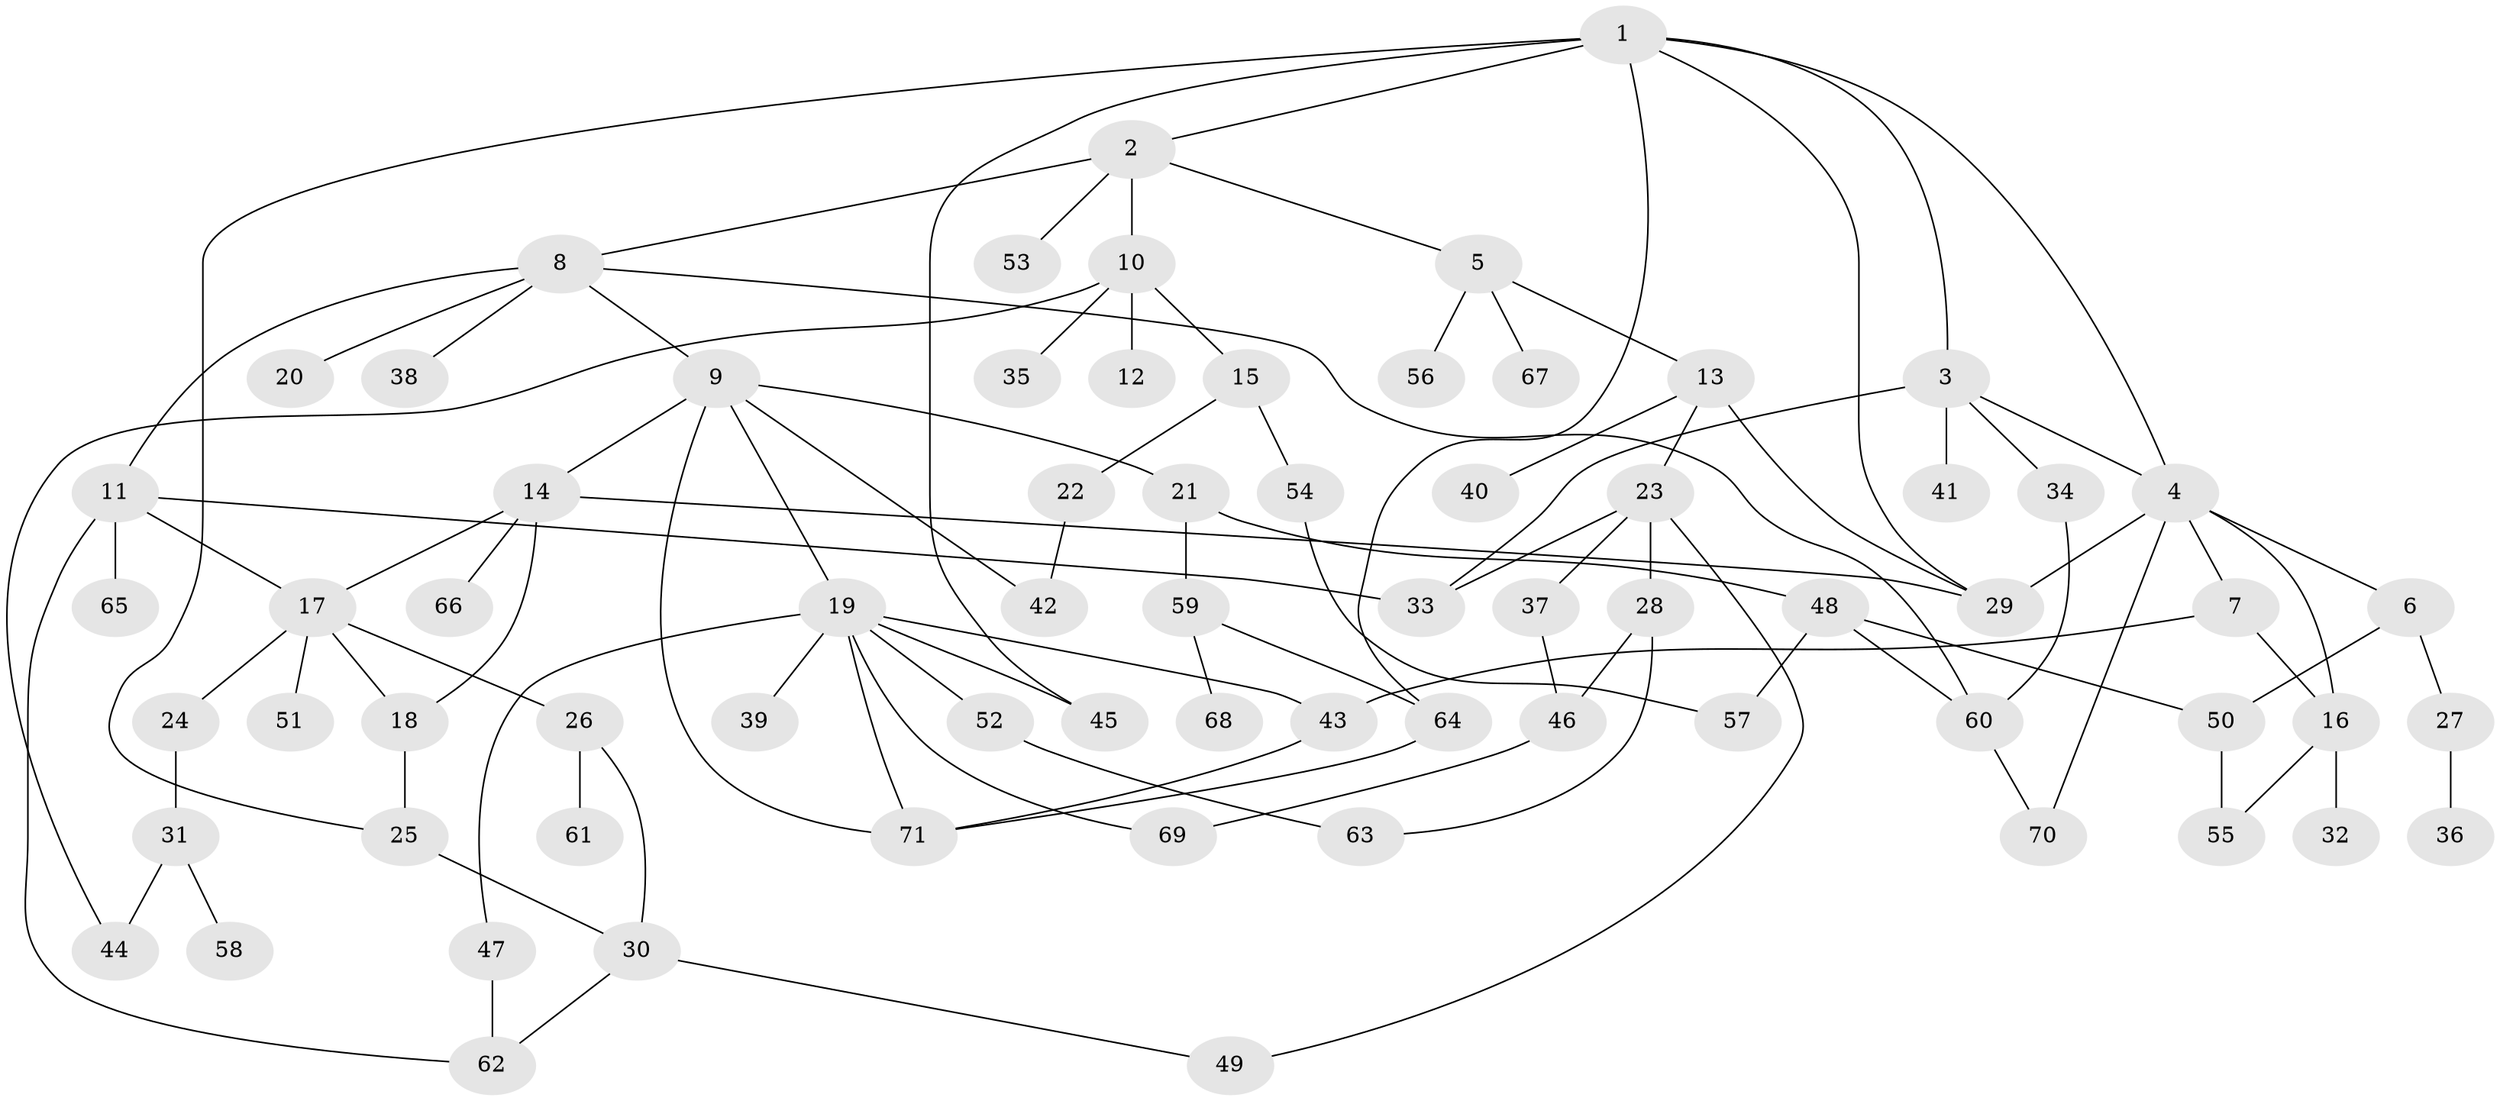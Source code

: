 // coarse degree distribution, {3: 0.19444444444444445, 4: 0.3333333333333333, 7: 0.05555555555555555, 6: 0.027777777777777776, 2: 0.25, 1: 0.08333333333333333, 5: 0.05555555555555555}
// Generated by graph-tools (version 1.1) at 2025/36/03/04/25 23:36:06]
// undirected, 71 vertices, 101 edges
graph export_dot {
  node [color=gray90,style=filled];
  1;
  2;
  3;
  4;
  5;
  6;
  7;
  8;
  9;
  10;
  11;
  12;
  13;
  14;
  15;
  16;
  17;
  18;
  19;
  20;
  21;
  22;
  23;
  24;
  25;
  26;
  27;
  28;
  29;
  30;
  31;
  32;
  33;
  34;
  35;
  36;
  37;
  38;
  39;
  40;
  41;
  42;
  43;
  44;
  45;
  46;
  47;
  48;
  49;
  50;
  51;
  52;
  53;
  54;
  55;
  56;
  57;
  58;
  59;
  60;
  61;
  62;
  63;
  64;
  65;
  66;
  67;
  68;
  69;
  70;
  71;
  1 -- 2;
  1 -- 3;
  1 -- 25;
  1 -- 45;
  1 -- 29;
  1 -- 64;
  1 -- 4;
  2 -- 5;
  2 -- 8;
  2 -- 10;
  2 -- 53;
  3 -- 4;
  3 -- 34;
  3 -- 41;
  3 -- 33;
  4 -- 6;
  4 -- 7;
  4 -- 16;
  4 -- 29;
  4 -- 70;
  5 -- 13;
  5 -- 56;
  5 -- 67;
  6 -- 27;
  6 -- 50;
  7 -- 43;
  7 -- 16;
  8 -- 9;
  8 -- 11;
  8 -- 20;
  8 -- 38;
  8 -- 60;
  9 -- 14;
  9 -- 19;
  9 -- 21;
  9 -- 42;
  9 -- 71;
  10 -- 12;
  10 -- 15;
  10 -- 35;
  10 -- 44;
  11 -- 17;
  11 -- 33;
  11 -- 65;
  11 -- 62;
  13 -- 23;
  13 -- 40;
  13 -- 29;
  14 -- 18;
  14 -- 66;
  14 -- 29;
  14 -- 17;
  15 -- 22;
  15 -- 54;
  16 -- 32;
  16 -- 55;
  17 -- 24;
  17 -- 26;
  17 -- 51;
  17 -- 18;
  18 -- 25;
  19 -- 39;
  19 -- 43;
  19 -- 47;
  19 -- 52;
  19 -- 69;
  19 -- 45;
  19 -- 71;
  21 -- 48;
  21 -- 59;
  22 -- 42;
  23 -- 28;
  23 -- 37;
  23 -- 49;
  23 -- 33;
  24 -- 31;
  25 -- 30;
  26 -- 61;
  26 -- 30;
  27 -- 36;
  28 -- 63;
  28 -- 46;
  30 -- 62;
  30 -- 49;
  31 -- 58;
  31 -- 44;
  34 -- 60;
  37 -- 46;
  43 -- 71;
  46 -- 69;
  47 -- 62;
  48 -- 50;
  48 -- 60;
  48 -- 57;
  50 -- 55;
  52 -- 63;
  54 -- 57;
  59 -- 64;
  59 -- 68;
  60 -- 70;
  64 -- 71;
}

